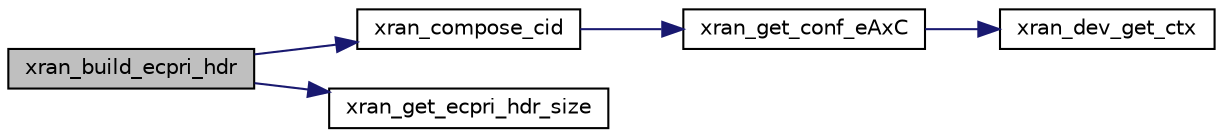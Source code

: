 digraph "xran_build_ecpri_hdr"
{
 // LATEX_PDF_SIZE
  edge [fontname="Helvetica",fontsize="10",labelfontname="Helvetica",labelfontsize="10"];
  node [fontname="Helvetica",fontsize="10",shape=record];
  rankdir="LR";
  Node1 [label="xran_build_ecpri_hdr",height=0.2,width=0.4,color="black", fillcolor="grey75", style="filled", fontcolor="black",tooltip="Build ECPRI header and returns added length."];
  Node1 -> Node2 [color="midnightblue",fontsize="10",style="solid",fontname="Helvetica"];
  Node2 [label="xran_compose_cid",height=0.2,width=0.4,color="black", fillcolor="white", style="filled",URL="$xran__transport_8c.html#ae834080139ba785f1a3ac5781bf2ec88",tooltip="Compose ecpriRtcid/ecpriPcid."];
  Node2 -> Node3 [color="midnightblue",fontsize="10",style="solid",fontname="Helvetica"];
  Node3 [label="xran_get_conf_eAxC",height=0.2,width=0.4,color="black", fillcolor="white", style="filled",URL="$xran__common_8h.html#a761e3947dcc547008a12a9cca10b1ea0",tooltip="Get the configuration of eAxC ID."];
  Node3 -> Node4 [color="midnightblue",fontsize="10",style="solid",fontname="Helvetica"];
  Node4 [label="xran_dev_get_ctx",height=0.2,width=0.4,color="black", fillcolor="white", style="filled",URL="$xran__main_8c.html#aa09e72e94d2a1d891e86f4c09b0f8b21",tooltip=" "];
  Node1 -> Node5 [color="midnightblue",fontsize="10",style="solid",fontname="Helvetica"];
  Node5 [label="xran_get_ecpri_hdr_size",height=0.2,width=0.4,color="black", fillcolor="white", style="filled",URL="$xran__transport_8c.html#a0f378609208ec66467c58f0702ced85c",tooltip="return eCPRI header size without eCPRI common header"];
}
